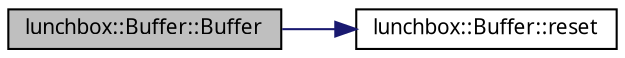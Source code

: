 digraph "lunchbox::Buffer::Buffer"
{
  edge [fontname="Sans",fontsize="10",labelfontname="Sans",labelfontsize="10"];
  node [fontname="Sans",fontsize="10",shape=record];
  rankdir="LR";
  Node1 [label="lunchbox::Buffer::Buffer",height=0.2,width=0.4,color="black", fillcolor="grey75", style="filled" fontcolor="black"];
  Node1 -> Node2 [color="midnightblue",fontsize="10",style="solid",fontname="Sans"];
  Node2 [label="lunchbox::Buffer::reset",height=0.2,width=0.4,color="black", fillcolor="white", style="filled",URL="$classlunchbox_1_1_buffer.html#abaeaaced5408d9fbcdf0d46bd0006c60",tooltip="Set the buffer size and malloc enough memory. "];
}
